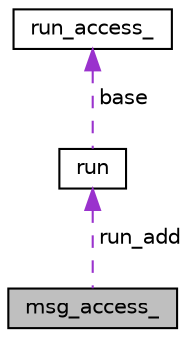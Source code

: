 digraph G
{
  edge [fontname="Helvetica",fontsize="10",labelfontname="Helvetica",labelfontsize="10"];
  node [fontname="Helvetica",fontsize="10",shape=record];
  Node1 [label="msg_access_",height=0.2,width=0.4,color="black", fillcolor="grey75", style="filled" fontcolor="black"];
  Node2 -> Node1 [dir="back",color="darkorchid3",fontsize="10",style="dashed",label=" run_add" ,fontname="Helvetica"];
  Node2 [label="run",height=0.2,width=0.4,color="black", fillcolor="white", style="filled",URL="$structrun.html"];
  Node3 -> Node2 [dir="back",color="darkorchid3",fontsize="10",style="dashed",label=" base" ,fontname="Helvetica"];
  Node3 [label="run_access_",height=0.2,width=0.4,color="black", fillcolor="white", style="filled",URL="$structrun__access__.html"];
}

